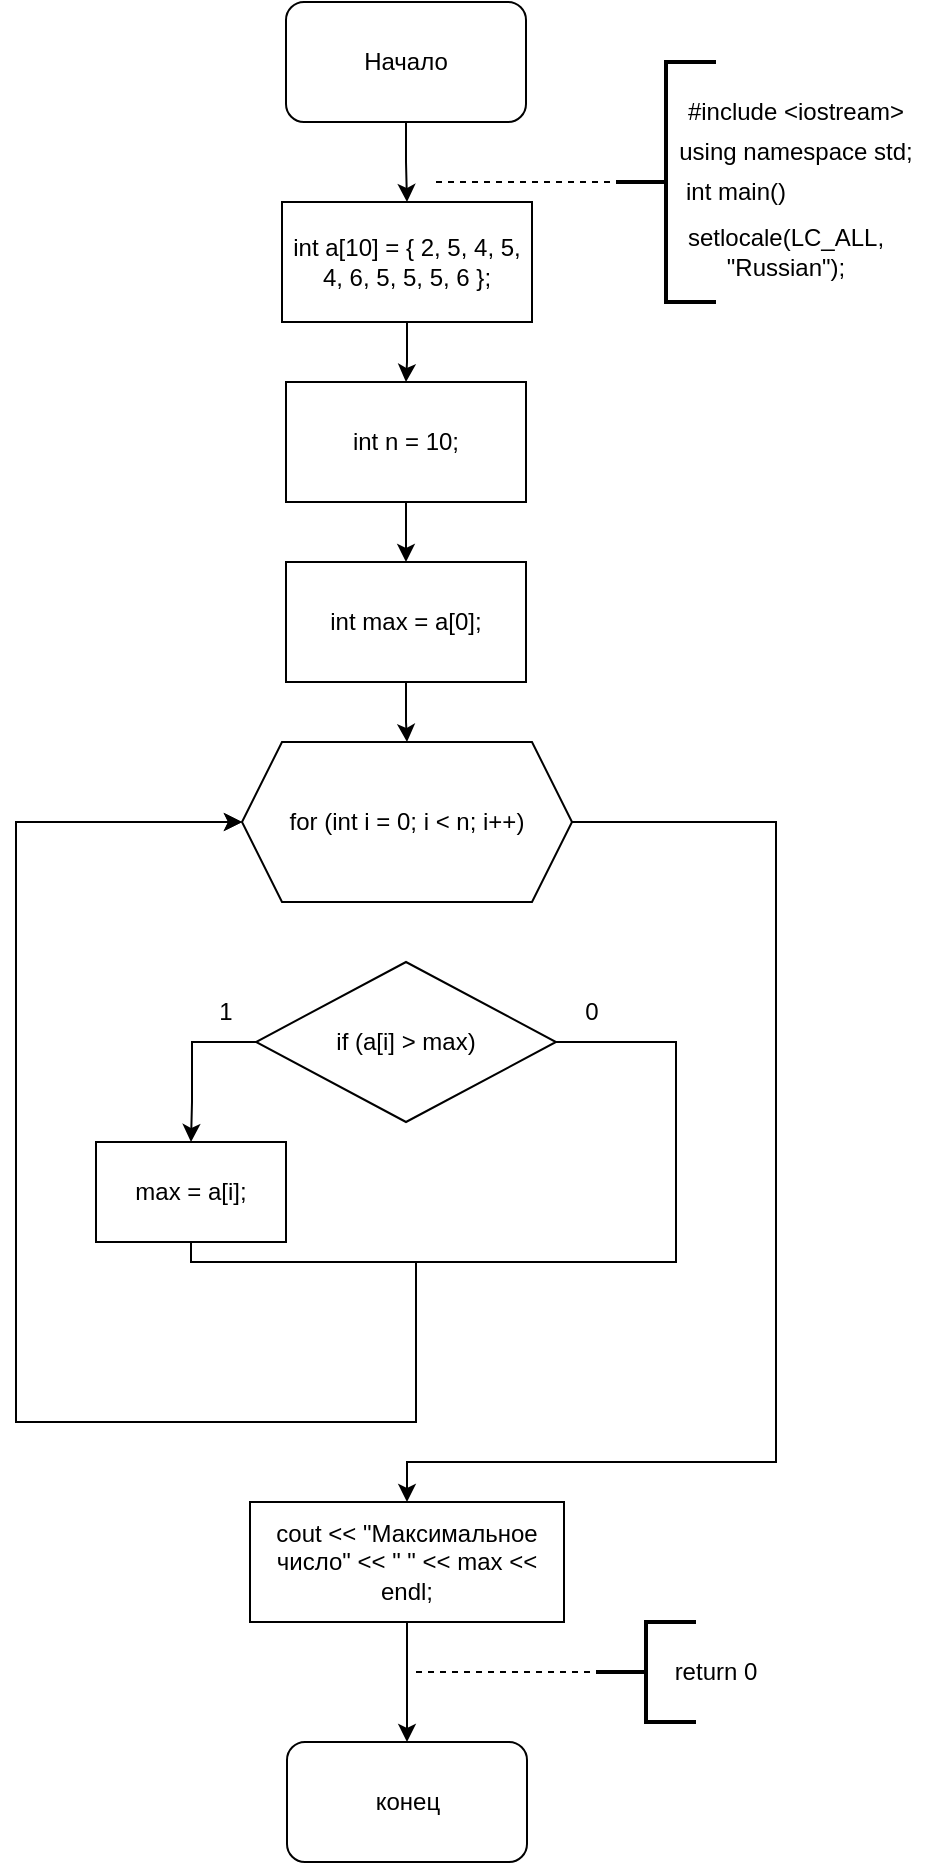 <mxfile version="16.0.0" type="device"><diagram id="ps2XHkLO831pVAvg3Jda" name="Page-1"><mxGraphModel dx="1221" dy="648" grid="1" gridSize="10" guides="1" tooltips="1" connect="1" arrows="1" fold="1" page="1" pageScale="1" pageWidth="850" pageHeight="1100" math="0" shadow="0"><root><mxCell id="0"/><mxCell id="1" parent="0"/><mxCell id="v7cTUeQS4x-3fQbcwrqm-20" style="edgeStyle=orthogonalEdgeStyle;rounded=0;orthogonalLoop=1;jettySize=auto;html=1;entryX=0.5;entryY=0;entryDx=0;entryDy=0;" edge="1" parent="1" source="v7cTUeQS4x-3fQbcwrqm-1" target="v7cTUeQS4x-3fQbcwrqm-2"><mxGeometry relative="1" as="geometry"/></mxCell><mxCell id="v7cTUeQS4x-3fQbcwrqm-1" value="Начало" style="rounded=1;whiteSpace=wrap;html=1;" vertex="1" parent="1"><mxGeometry x="365" y="30" width="120" height="60" as="geometry"/></mxCell><mxCell id="v7cTUeQS4x-3fQbcwrqm-21" style="edgeStyle=orthogonalEdgeStyle;rounded=0;orthogonalLoop=1;jettySize=auto;html=1;" edge="1" parent="1" source="v7cTUeQS4x-3fQbcwrqm-2" target="v7cTUeQS4x-3fQbcwrqm-3"><mxGeometry relative="1" as="geometry"/></mxCell><mxCell id="v7cTUeQS4x-3fQbcwrqm-2" value="int a[10] = { 2, 5, 4, 5, 4, 6, 5, 5, 5, 6 };" style="rounded=0;whiteSpace=wrap;html=1;" vertex="1" parent="1"><mxGeometry x="363" y="130" width="125" height="60" as="geometry"/></mxCell><mxCell id="v7cTUeQS4x-3fQbcwrqm-22" style="edgeStyle=orthogonalEdgeStyle;rounded=0;orthogonalLoop=1;jettySize=auto;html=1;" edge="1" parent="1" source="v7cTUeQS4x-3fQbcwrqm-3" target="v7cTUeQS4x-3fQbcwrqm-4"><mxGeometry relative="1" as="geometry"/></mxCell><mxCell id="v7cTUeQS4x-3fQbcwrqm-3" value="int n = 10;" style="rounded=0;whiteSpace=wrap;html=1;" vertex="1" parent="1"><mxGeometry x="365" y="220" width="120" height="60" as="geometry"/></mxCell><mxCell id="v7cTUeQS4x-3fQbcwrqm-23" style="edgeStyle=orthogonalEdgeStyle;rounded=0;orthogonalLoop=1;jettySize=auto;html=1;" edge="1" parent="1" source="v7cTUeQS4x-3fQbcwrqm-4" target="v7cTUeQS4x-3fQbcwrqm-5"><mxGeometry relative="1" as="geometry"/></mxCell><mxCell id="v7cTUeQS4x-3fQbcwrqm-4" value="int max = a[0];" style="rounded=0;whiteSpace=wrap;html=1;" vertex="1" parent="1"><mxGeometry x="365" y="310" width="120" height="60" as="geometry"/></mxCell><mxCell id="v7cTUeQS4x-3fQbcwrqm-19" style="edgeStyle=orthogonalEdgeStyle;rounded=0;orthogonalLoop=1;jettySize=auto;html=1;entryX=0.5;entryY=0;entryDx=0;entryDy=0;" edge="1" parent="1" source="v7cTUeQS4x-3fQbcwrqm-5" target="v7cTUeQS4x-3fQbcwrqm-14"><mxGeometry relative="1" as="geometry"><Array as="points"><mxPoint x="610" y="440"/><mxPoint x="610" y="760"/><mxPoint x="426" y="760"/></Array></mxGeometry></mxCell><mxCell id="v7cTUeQS4x-3fQbcwrqm-5" value="for (int i = 0; i &lt; n; i++)" style="shape=hexagon;perimeter=hexagonPerimeter2;whiteSpace=wrap;html=1;fixedSize=1;" vertex="1" parent="1"><mxGeometry x="343" y="400" width="165" height="80" as="geometry"/></mxCell><mxCell id="v7cTUeQS4x-3fQbcwrqm-9" style="edgeStyle=orthogonalEdgeStyle;rounded=0;orthogonalLoop=1;jettySize=auto;html=1;entryX=0.5;entryY=0;entryDx=0;entryDy=0;exitX=0.067;exitY=0.5;exitDx=0;exitDy=0;exitPerimeter=0;" edge="1" parent="1" source="v7cTUeQS4x-3fQbcwrqm-6" target="v7cTUeQS4x-3fQbcwrqm-8"><mxGeometry relative="1" as="geometry"><Array as="points"><mxPoint x="318" y="550"/><mxPoint x="318" y="580"/></Array></mxGeometry></mxCell><mxCell id="v7cTUeQS4x-3fQbcwrqm-12" style="edgeStyle=orthogonalEdgeStyle;rounded=0;orthogonalLoop=1;jettySize=auto;html=1;entryX=0;entryY=0.5;entryDx=0;entryDy=0;" edge="1" parent="1" source="v7cTUeQS4x-3fQbcwrqm-6" target="v7cTUeQS4x-3fQbcwrqm-5"><mxGeometry relative="1" as="geometry"><mxPoint x="430" y="720" as="targetPoint"/><Array as="points"><mxPoint x="560" y="550"/><mxPoint x="560" y="660"/><mxPoint x="430" y="660"/><mxPoint x="430" y="740"/><mxPoint x="230" y="740"/><mxPoint x="230" y="440"/></Array></mxGeometry></mxCell><mxCell id="v7cTUeQS4x-3fQbcwrqm-6" value="if (a[i] &gt; max)" style="rhombus;whiteSpace=wrap;html=1;" vertex="1" parent="1"><mxGeometry x="350" y="510" width="150" height="80" as="geometry"/></mxCell><mxCell id="v7cTUeQS4x-3fQbcwrqm-16" style="edgeStyle=orthogonalEdgeStyle;rounded=0;orthogonalLoop=1;jettySize=auto;html=1;entryX=0;entryY=0.5;entryDx=0;entryDy=0;" edge="1" parent="1" source="v7cTUeQS4x-3fQbcwrqm-8" target="v7cTUeQS4x-3fQbcwrqm-5"><mxGeometry relative="1" as="geometry"><mxPoint x="230" y="720" as="targetPoint"/><Array as="points"><mxPoint x="318" y="660"/><mxPoint x="430" y="660"/><mxPoint x="430" y="740"/><mxPoint x="230" y="740"/><mxPoint x="230" y="440"/></Array></mxGeometry></mxCell><mxCell id="v7cTUeQS4x-3fQbcwrqm-8" value="max = a[i];" style="rounded=0;whiteSpace=wrap;html=1;" vertex="1" parent="1"><mxGeometry x="270" y="600" width="95" height="50" as="geometry"/></mxCell><mxCell id="v7cTUeQS4x-3fQbcwrqm-11" value="1" style="text;html=1;strokeColor=none;fillColor=none;align=center;verticalAlign=middle;whiteSpace=wrap;rounded=0;" vertex="1" parent="1"><mxGeometry x="305" y="520" width="60" height="30" as="geometry"/></mxCell><mxCell id="v7cTUeQS4x-3fQbcwrqm-13" value="0" style="text;html=1;strokeColor=none;fillColor=none;align=center;verticalAlign=middle;whiteSpace=wrap;rounded=0;" vertex="1" parent="1"><mxGeometry x="488" y="520" width="60" height="30" as="geometry"/></mxCell><mxCell id="v7cTUeQS4x-3fQbcwrqm-31" style="edgeStyle=orthogonalEdgeStyle;rounded=0;orthogonalLoop=1;jettySize=auto;html=1;entryX=0.5;entryY=0;entryDx=0;entryDy=0;" edge="1" parent="1" source="v7cTUeQS4x-3fQbcwrqm-14" target="v7cTUeQS4x-3fQbcwrqm-24"><mxGeometry relative="1" as="geometry"/></mxCell><mxCell id="v7cTUeQS4x-3fQbcwrqm-14" value="cout &lt;&lt; &quot;Максимальное число&quot; &lt;&lt; &quot; &quot; &lt;&lt; max &lt;&lt; endl;" style="rounded=0;whiteSpace=wrap;html=1;" vertex="1" parent="1"><mxGeometry x="347" y="780" width="157" height="60" as="geometry"/></mxCell><mxCell id="v7cTUeQS4x-3fQbcwrqm-24" value="конец" style="rounded=1;whiteSpace=wrap;html=1;" vertex="1" parent="1"><mxGeometry x="365.5" y="900" width="120" height="60" as="geometry"/></mxCell><mxCell id="v7cTUeQS4x-3fQbcwrqm-25" value="" style="strokeWidth=2;html=1;shape=mxgraph.flowchart.annotation_2;align=left;labelPosition=right;pointerEvents=1;" vertex="1" parent="1"><mxGeometry x="530" y="60" width="50" height="120" as="geometry"/></mxCell><mxCell id="v7cTUeQS4x-3fQbcwrqm-26" value="#include &amp;lt;iostream&amp;gt; " style="text;html=1;strokeColor=none;fillColor=none;align=center;verticalAlign=middle;whiteSpace=wrap;rounded=0;" vertex="1" parent="1"><mxGeometry x="560" y="70" width="120" height="30" as="geometry"/></mxCell><mxCell id="v7cTUeQS4x-3fQbcwrqm-27" value="using namespace std;" style="text;html=1;strokeColor=none;fillColor=none;align=center;verticalAlign=middle;whiteSpace=wrap;rounded=0;" vertex="1" parent="1"><mxGeometry x="550" y="90" width="140" height="30" as="geometry"/></mxCell><mxCell id="v7cTUeQS4x-3fQbcwrqm-28" value="int main()" style="text;html=1;strokeColor=none;fillColor=none;align=center;verticalAlign=middle;whiteSpace=wrap;rounded=0;" vertex="1" parent="1"><mxGeometry x="560" y="110" width="60" height="30" as="geometry"/></mxCell><mxCell id="v7cTUeQS4x-3fQbcwrqm-29" value="setlocale(LC_ALL, &quot;Russian&quot;);" style="text;html=1;strokeColor=none;fillColor=none;align=center;verticalAlign=middle;whiteSpace=wrap;rounded=0;" vertex="1" parent="1"><mxGeometry x="550" y="140" width="130" height="30" as="geometry"/></mxCell><mxCell id="v7cTUeQS4x-3fQbcwrqm-30" value="" style="endArrow=none;dashed=1;html=1;rounded=0;entryX=0;entryY=0.5;entryDx=0;entryDy=0;entryPerimeter=0;" edge="1" parent="1" target="v7cTUeQS4x-3fQbcwrqm-25"><mxGeometry width="50" height="50" relative="1" as="geometry"><mxPoint x="440" y="120" as="sourcePoint"/><mxPoint x="550" y="200" as="targetPoint"/></mxGeometry></mxCell><mxCell id="v7cTUeQS4x-3fQbcwrqm-32" value="" style="strokeWidth=2;html=1;shape=mxgraph.flowchart.annotation_2;align=left;labelPosition=right;pointerEvents=1;" vertex="1" parent="1"><mxGeometry x="520" y="840" width="50" height="50" as="geometry"/></mxCell><mxCell id="v7cTUeQS4x-3fQbcwrqm-33" value="return 0" style="text;html=1;strokeColor=none;fillColor=none;align=center;verticalAlign=middle;whiteSpace=wrap;rounded=0;" vertex="1" parent="1"><mxGeometry x="550" y="850" width="60" height="30" as="geometry"/></mxCell><mxCell id="v7cTUeQS4x-3fQbcwrqm-34" value="" style="endArrow=none;dashed=1;html=1;rounded=0;entryX=0;entryY=0.5;entryDx=0;entryDy=0;entryPerimeter=0;" edge="1" parent="1" target="v7cTUeQS4x-3fQbcwrqm-32"><mxGeometry width="50" height="50" relative="1" as="geometry"><mxPoint x="430" y="865" as="sourcePoint"/><mxPoint x="550" y="790" as="targetPoint"/></mxGeometry></mxCell></root></mxGraphModel></diagram></mxfile>